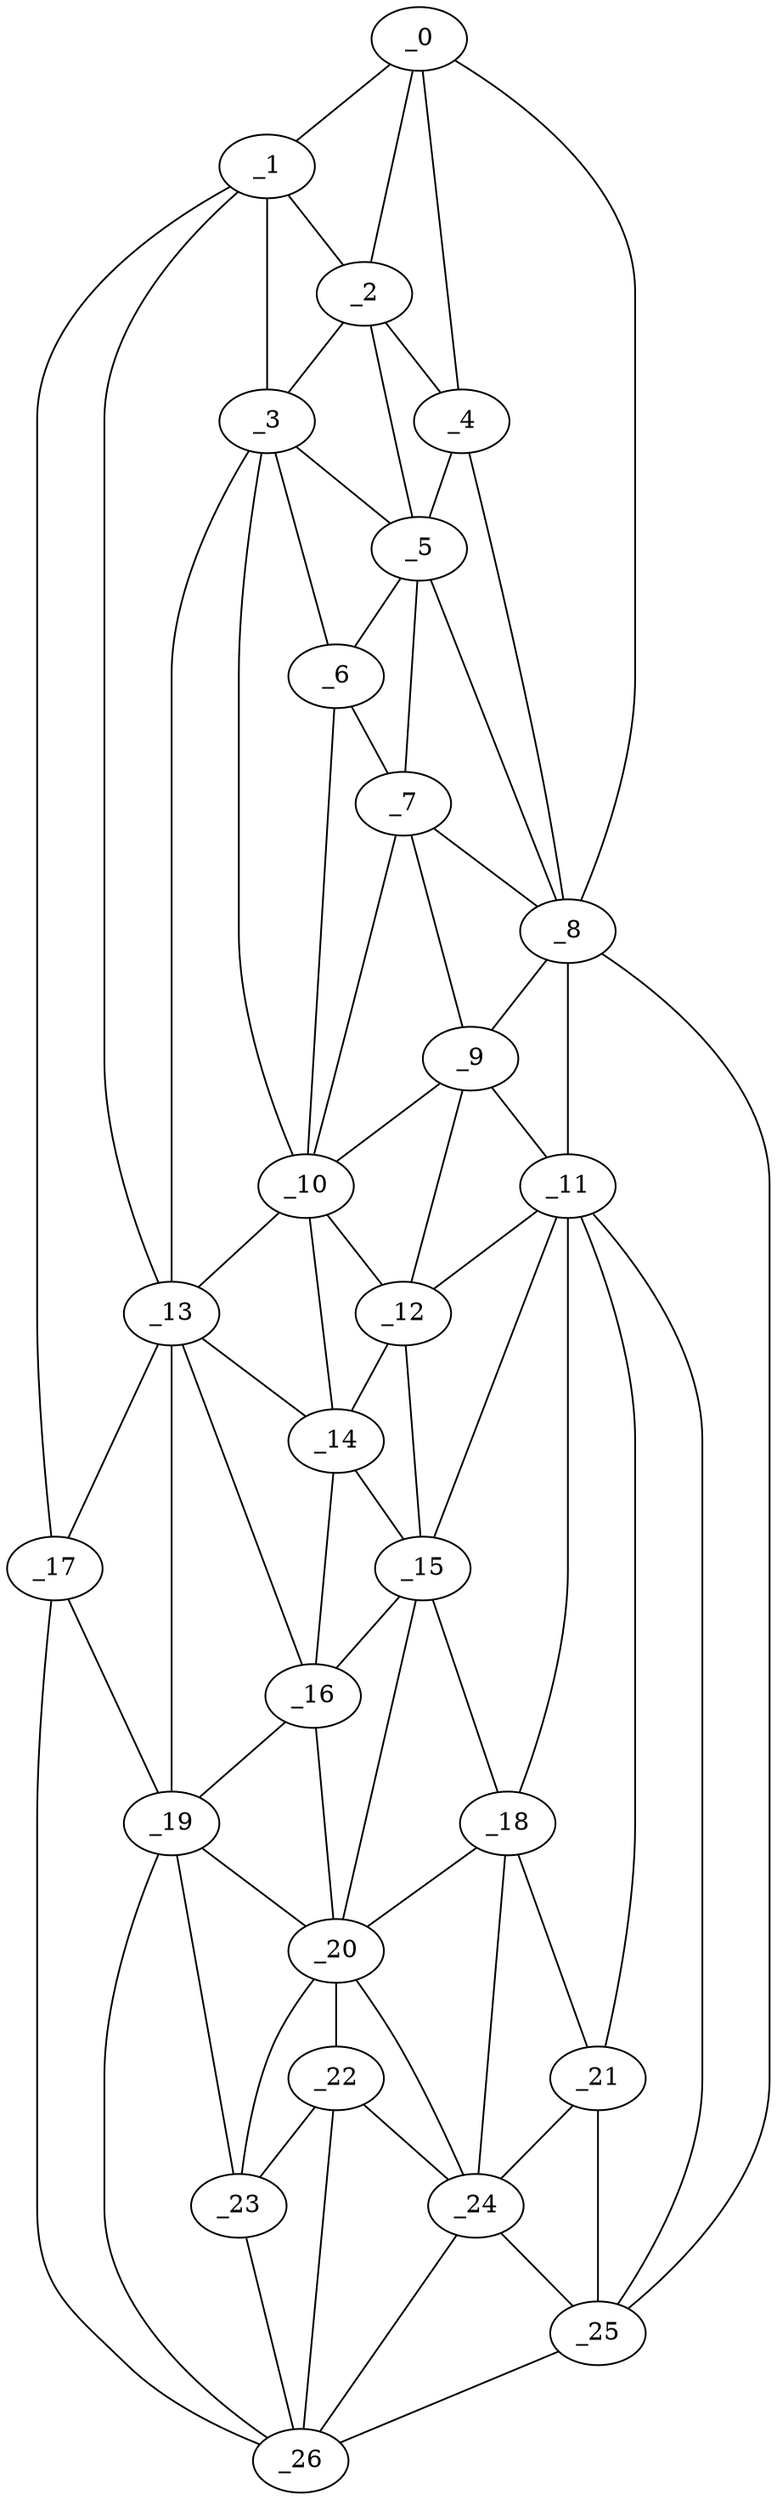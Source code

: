 graph "obj96__30.gxl" {
	_0	 [x=5,
		y=52];
	_1	 [x=5,
		y=75];
	_0 -- _1	 [valence=1];
	_2	 [x=10,
		y=56];
	_0 -- _2	 [valence=1];
	_4	 [x=14,
		y=50];
	_0 -- _4	 [valence=2];
	_8	 [x=40,
		y=33];
	_0 -- _8	 [valence=1];
	_1 -- _2	 [valence=2];
	_3	 [x=10,
		y=75];
	_1 -- _3	 [valence=2];
	_13	 [x=86,
		y=91];
	_1 -- _13	 [valence=2];
	_17	 [x=95,
		y=94];
	_1 -- _17	 [valence=1];
	_2 -- _3	 [valence=1];
	_2 -- _4	 [valence=1];
	_5	 [x=24,
		y=49];
	_2 -- _5	 [valence=2];
	_3 -- _5	 [valence=2];
	_6	 [x=34,
		y=51];
	_3 -- _6	 [valence=1];
	_10	 [x=47,
		y=52];
	_3 -- _10	 [valence=2];
	_3 -- _13	 [valence=2];
	_4 -- _5	 [valence=2];
	_4 -- _8	 [valence=1];
	_5 -- _6	 [valence=1];
	_7	 [x=38,
		y=43];
	_5 -- _7	 [valence=2];
	_5 -- _8	 [valence=1];
	_6 -- _7	 [valence=2];
	_6 -- _10	 [valence=2];
	_7 -- _8	 [valence=2];
	_9	 [x=46,
		y=35];
	_7 -- _9	 [valence=2];
	_7 -- _10	 [valence=1];
	_8 -- _9	 [valence=1];
	_11	 [x=55,
		y=37];
	_8 -- _11	 [valence=1];
	_25	 [x=126,
		y=49];
	_8 -- _25	 [valence=1];
	_9 -- _10	 [valence=1];
	_9 -- _11	 [valence=2];
	_12	 [x=55,
		y=48];
	_9 -- _12	 [valence=1];
	_10 -- _12	 [valence=2];
	_10 -- _13	 [valence=1];
	_14	 [x=87,
		y=72];
	_10 -- _14	 [valence=2];
	_11 -- _12	 [valence=2];
	_15	 [x=92,
		y=63];
	_11 -- _15	 [valence=1];
	_18	 [x=103,
		y=59];
	_11 -- _18	 [valence=1];
	_21	 [x=114,
		y=49];
	_11 -- _21	 [valence=2];
	_11 -- _25	 [valence=2];
	_12 -- _14	 [valence=1];
	_12 -- _15	 [valence=1];
	_13 -- _14	 [valence=2];
	_16	 [x=94,
		y=72];
	_13 -- _16	 [valence=2];
	_13 -- _17	 [valence=2];
	_19	 [x=103,
		y=87];
	_13 -- _19	 [valence=2];
	_14 -- _15	 [valence=2];
	_14 -- _16	 [valence=2];
	_15 -- _16	 [valence=1];
	_15 -- _18	 [valence=2];
	_20	 [x=104,
		y=67];
	_15 -- _20	 [valence=1];
	_16 -- _19	 [valence=2];
	_16 -- _20	 [valence=2];
	_17 -- _19	 [valence=1];
	_26	 [x=126,
		y=73];
	_17 -- _26	 [valence=1];
	_18 -- _20	 [valence=1];
	_18 -- _21	 [valence=1];
	_24	 [x=120,
		y=60];
	_18 -- _24	 [valence=2];
	_19 -- _20	 [valence=2];
	_23	 [x=116,
		y=78];
	_19 -- _23	 [valence=1];
	_19 -- _26	 [valence=2];
	_22	 [x=115,
		y=71];
	_20 -- _22	 [valence=1];
	_20 -- _23	 [valence=2];
	_20 -- _24	 [valence=2];
	_21 -- _24	 [valence=2];
	_21 -- _25	 [valence=1];
	_22 -- _23	 [valence=2];
	_22 -- _24	 [valence=1];
	_22 -- _26	 [valence=2];
	_23 -- _26	 [valence=1];
	_24 -- _25	 [valence=1];
	_24 -- _26	 [valence=2];
	_25 -- _26	 [valence=1];
}

